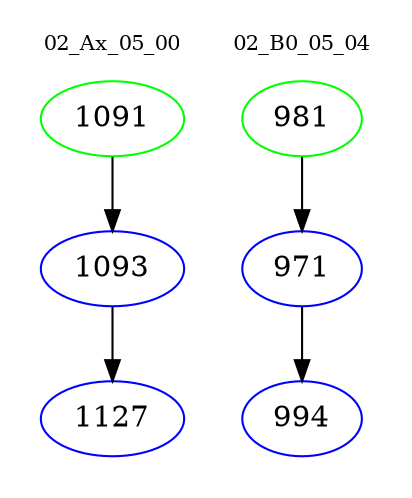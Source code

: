 digraph{
subgraph cluster_0 {
color = white
label = "02_Ax_05_00";
fontsize=10;
T0_1091 [label="1091", color="green"]
T0_1091 -> T0_1093 [color="black"]
T0_1093 [label="1093", color="blue"]
T0_1093 -> T0_1127 [color="black"]
T0_1127 [label="1127", color="blue"]
}
subgraph cluster_1 {
color = white
label = "02_B0_05_04";
fontsize=10;
T1_981 [label="981", color="green"]
T1_981 -> T1_971 [color="black"]
T1_971 [label="971", color="blue"]
T1_971 -> T1_994 [color="black"]
T1_994 [label="994", color="blue"]
}
}
